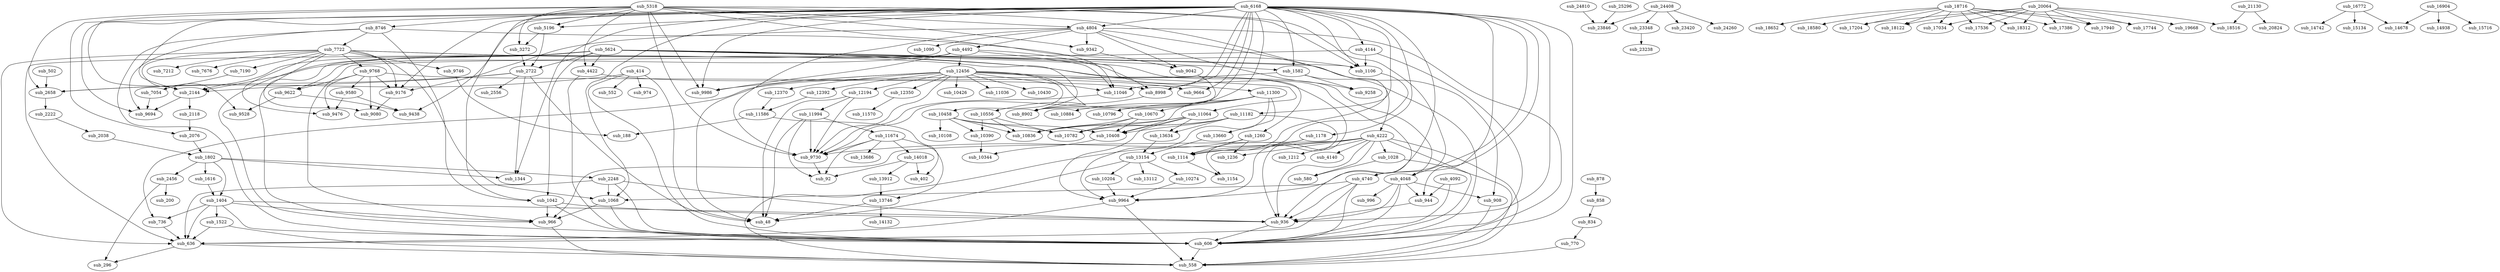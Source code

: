 digraph {
sub_6168 -> sub_1344
sub_6168 -> sub_9986
sub_6168 -> sub_4740
sub_6168 -> sub_9730
sub_6168 -> sub_1582
sub_6168 -> sub_1178
sub_6168 -> sub_2076
sub_6168 -> sub_944
sub_6168 -> sub_8998
sub_6168 -> sub_936
sub_6168 -> sub_1068
sub_6168 -> sub_11182
sub_6168 -> sub_4144
sub_6168 -> sub_606
sub_6168 -> sub_9664
sub_6168 -> sub_4804
sub_6168 -> sub_8902
sub_6168 -> sub_5196
sub_6168 -> sub_4048
sub_6168 -> sub_1106
sub_6168 -> sub_9176
sub_6168 -> sub_9694
sub_6168 -> sub_2144
sub_6168 -> sub_11046
sub_6168 -> sub_9964
sub_6168 -> sub_9438
sub_2076 -> sub_1802
sub_10274 -> sub_9964
sub_4144 -> sub_1106
sub_4144 -> sub_966
sub_4144 -> sub_606
sub_12350 -> sub_11570
sub_2118 -> sub_2076
sub_12370 -> sub_11586
sub_2144 -> sub_9694
sub_2144 -> sub_2118
sub_4222 -> sub_9730
sub_4222 -> sub_580
sub_4222 -> sub_966
sub_4222 -> sub_936
sub_4222 -> sub_4140
sub_4222 -> sub_558
sub_4222 -> sub_1236
sub_4222 -> sub_1028
sub_4222 -> sub_1114
sub_4222 -> sub_1212
sub_4222 -> sub_606
sub_12456 -> sub_12194
sub_12456 -> sub_11300
sub_12456 -> sub_11046
sub_12456 -> sub_12392
sub_12456 -> sub_11036
sub_12456 -> sub_9730
sub_12456 -> sub_9986
sub_12456 -> sub_48
sub_12456 -> sub_12370
sub_12456 -> sub_10430
sub_12456 -> sub_11064
sub_12456 -> sub_10458
sub_12456 -> sub_10556
sub_12456 -> sub_10426
sub_12456 -> sub_12350
sub_2222 -> sub_2038
sub_10458 -> sub_10408
sub_10458 -> sub_10836
sub_10458 -> sub_10108
sub_10458 -> sub_10390
sub_10458 -> sub_10782
sub_24810 -> sub_23846
sub_18716 -> sub_17536
sub_18716 -> sub_18312
sub_18716 -> sub_17386
sub_18716 -> sub_17940
sub_18716 -> sub_17744
sub_18716 -> sub_18580
sub_18716 -> sub_17204
sub_18716 -> sub_18122
sub_18716 -> sub_18652
sub_18716 -> sub_17034
sub_10556 -> sub_10836
sub_10556 -> sub_10390
sub_10556 -> sub_10782
sub_736 -> sub_636
sub_4422 -> sub_9664
sub_4422 -> sub_606
sub_16772 -> sub_14742
sub_16772 -> sub_15134
sub_16772 -> sub_14678
sub_4492 -> sub_2144
sub_4492 -> sub_9986
sub_4492 -> sub_8998
sub_4492 -> sub_11046
sub_4492 -> sub_12456
sub_4492 -> sub_9622
sub_2456 -> sub_296
sub_2456 -> sub_200
sub_414 -> sub_48
sub_414 -> sub_552
sub_414 -> sub_2658
sub_414 -> sub_606
sub_414 -> sub_974
sub_10670 -> sub_10408
sub_10670 -> sub_10836
sub_10670 -> sub_10782
sub_11064 -> sub_10408
sub_11064 -> sub_10836
sub_11064 -> sub_13634
sub_11064 -> sub_9964
sub_11064 -> sub_10782
sub_502 -> sub_2658
sub_16904 -> sub_14938
sub_16904 -> sub_15716
sub_16904 -> sub_14678
sub_8746 -> sub_1042
sub_8746 -> sub_7722
sub_8746 -> sub_1106
sub_8746 -> sub_606
sub_8746 -> sub_9694
sub_606 -> sub_558
sub_2658 -> sub_2222
sub_12392 -> sub_11586
sub_636 -> sub_296
sub_636 -> sub_558
sub_4740 -> sub_936
sub_4740 -> sub_636
sub_4740 -> sub_1068
sub_4740 -> sub_606
sub_21130 -> sub_20824
sub_21130 -> sub_18516
sub_2722 -> sub_48
sub_2722 -> sub_1344
sub_2722 -> sub_2658
sub_2722 -> sub_2556
sub_2722 -> sub_2144
sub_4804 -> sub_9730
sub_4804 -> sub_4222
sub_4804 -> sub_9258
sub_4804 -> sub_4492
sub_4804 -> sub_1090
sub_4804 -> sub_9042
sub_4804 -> sub_606
sub_4804 -> sub_9176
sub_4804 -> sub_9342
sub_25296 -> sub_23846
sub_8998 -> sub_8902
sub_770 -> sub_558
sub_11046 -> sub_9730
sub_23348 -> sub_23238
sub_834 -> sub_770
sub_9042 -> sub_8902
sub_858 -> sub_834
sub_13154 -> sub_13112
sub_13154 -> sub_48
sub_13154 -> sub_10274
sub_13154 -> sub_10204
sub_10390 -> sub_10344
sub_908 -> sub_558
sub_7054 -> sub_9694
sub_936 -> sub_606
sub_11182 -> sub_10408
sub_11182 -> sub_10836
sub_11182 -> sub_13634
sub_11182 -> sub_9964
sub_11182 -> sub_10782
sub_944 -> sub_936
sub_966 -> sub_558
sub_9176 -> sub_9080
sub_10408 -> sub_10344
sub_1028 -> sub_580
sub_1028 -> sub_558
sub_1042 -> sub_936
sub_1042 -> sub_966
sub_1042 -> sub_606
sub_7190 -> sub_7054
sub_11300 -> sub_10884
sub_11300 -> sub_10408
sub_11300 -> sub_9964
sub_11300 -> sub_10796
sub_11300 -> sub_10670
sub_11300 -> sub_13660
sub_1068 -> sub_966
sub_1068 -> sub_606
sub_5196 -> sub_3272
sub_5196 -> sub_2722
sub_1106 -> sub_1114
sub_1114 -> sub_1154
sub_9342 -> sub_9042
sub_878 -> sub_858
sub_1178 -> sub_1154
sub_1178 -> sub_1114
sub_2248 -> sub_936
sub_2248 -> sub_1068
sub_2248 -> sub_636
sub_2248 -> sub_606
sub_5318 -> sub_2144
sub_5318 -> sub_2658
sub_5318 -> sub_4804
sub_5318 -> sub_4422
sub_5318 -> sub_11046
sub_5318 -> sub_3272
sub_5318 -> sub_8746
sub_5318 -> sub_5196
sub_5318 -> sub_9730
sub_5318 -> sub_1042
sub_5318 -> sub_1106
sub_5318 -> sub_4740
sub_5318 -> sub_1114
sub_5318 -> sub_9986
sub_5318 -> sub_9342
sub_3272 -> sub_2722
sub_1260 -> sub_1114
sub_1260 -> sub_1236
sub_1260 -> sub_558
sub_13634 -> sub_13154
sub_13660 -> sub_13154
sub_9580 -> sub_9476
sub_9580 -> sub_9438
sub_9622 -> sub_9528
sub_9622 -> sub_9438
sub_11674 -> sub_92
sub_11674 -> sub_13746
sub_11674 -> sub_9730
sub_11674 -> sub_14018
sub_11674 -> sub_13686
sub_13746 -> sub_48
sub_13746 -> sub_14132
sub_1522 -> sub_636
sub_1522 -> sub_558
sub_5624 -> sub_2144
sub_5624 -> sub_2722
sub_5624 -> sub_966
sub_5624 -> sub_4422
sub_5624 -> sub_936
sub_5624 -> sub_1260
sub_5624 -> sub_908
sub_5624 -> sub_1042
sub_5624 -> sub_1582
sub_5624 -> sub_4048
sub_5624 -> sub_1106
sub_5624 -> sub_636
sub_5624 -> sub_606
sub_9730 -> sub_92
sub_9746 -> sub_188
sub_9768 -> sub_9476
sub_9768 -> sub_8998
sub_9768 -> sub_9580
sub_9768 -> sub_9080
sub_9768 -> sub_9622
sub_9768 -> sub_9176
sub_7722 -> sub_636
sub_7722 -> sub_9476
sub_7722 -> sub_8902
sub_7722 -> sub_9768
sub_7722 -> sub_1068
sub_7722 -> sub_7212
sub_7722 -> sub_9528
sub_7722 -> sub_9746
sub_7722 -> sub_936
sub_7722 -> sub_7190
sub_7722 -> sub_9176
sub_7722 -> sub_7676
sub_7722 -> sub_9080
sub_1582 -> sub_736
sub_1582 -> sub_9258
sub_1582 -> sub_606
sub_1616 -> sub_1404
sub_13912 -> sub_13746
sub_20064 -> sub_17536
sub_20064 -> sub_18122
sub_20064 -> sub_17034
sub_20064 -> sub_17940
sub_20064 -> sub_17744
sub_20064 -> sub_18312
sub_20064 -> sub_18516
sub_20064 -> sub_17204
sub_20064 -> sub_19668
sub_20064 -> sub_17386
sub_14018 -> sub_13912
sub_14018 -> sub_402
sub_14018 -> sub_92
sub_11994 -> sub_48
sub_11994 -> sub_11674
sub_11994 -> sub_92
sub_11994 -> sub_9730
sub_9964 -> sub_636
sub_9964 -> sub_558
sub_1802 -> sub_1344
sub_1802 -> sub_2248
sub_1802 -> sub_2456
sub_1802 -> sub_1616
sub_1802 -> sub_1404
sub_24408 -> sub_23420
sub_24408 -> sub_23348
sub_24408 -> sub_24260
sub_24408 -> sub_23846
sub_11586 -> sub_402
sub_11586 -> sub_188
sub_1404 -> sub_736
sub_1404 -> sub_966
sub_1404 -> sub_936
sub_1404 -> sub_1522
sub_1404 -> sub_636
sub_1404 -> sub_606
sub_12194 -> sub_48
sub_12194 -> sub_11994
sub_12194 -> sub_9730
sub_2038 -> sub_1802
sub_4048 -> sub_936
sub_4048 -> sub_908
sub_4048 -> sub_944
sub_4048 -> sub_996
sub_4048 -> sub_606
sub_10204 -> sub_9964
sub_4092 -> sub_944
sub_4092 -> sub_606
}
